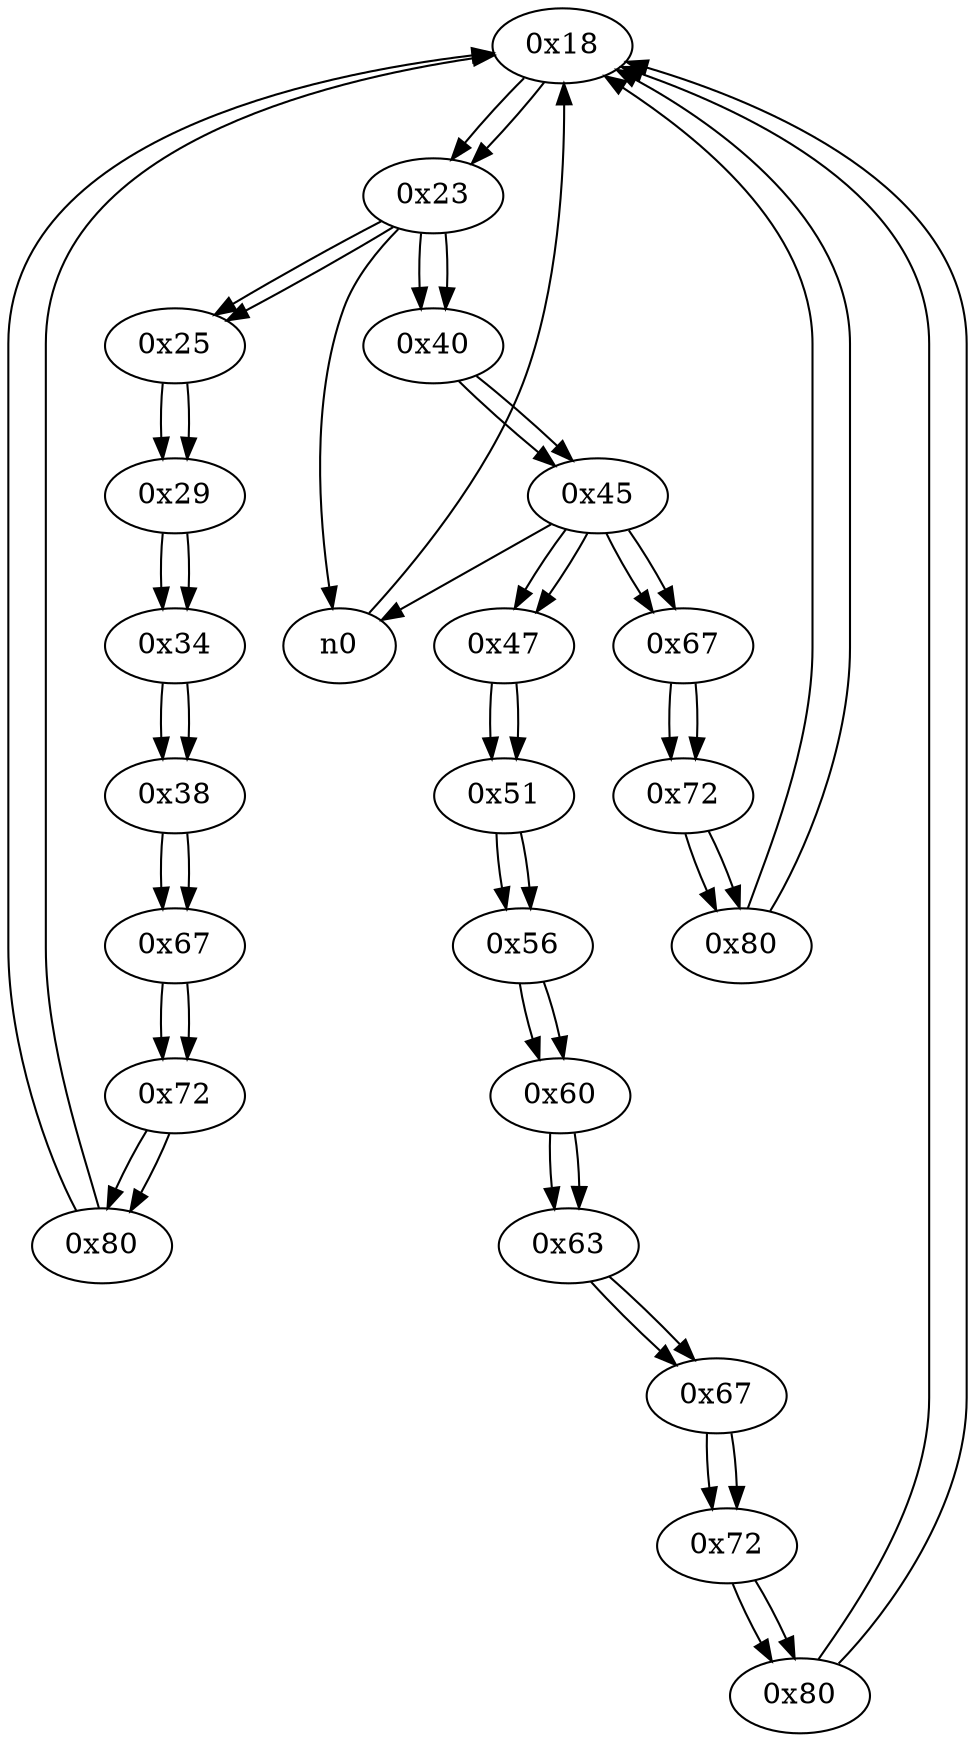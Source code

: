 digraph G{
/* nodes */
  n1 [label="0x18"]
  n2 [label="0x23"]
  n3 [label="0x25"]
  n4 [label="0x29"]
  n5 [label="0x34"]
  n6 [label="0x38"]
  n7 [label="0x67"]
  n8 [label="0x72"]
  n9 [label="0x80"]
  n10 [label="0x40"]
  n11 [label="0x45"]
  n12 [label="0x67"]
  n13 [label="0x72"]
  n14 [label="0x80"]
  n15 [label="0x47"]
  n16 [label="0x51"]
  n17 [label="0x56"]
  n18 [label="0x60"]
  n19 [label="0x63"]
  n20 [label="0x67"]
  n21 [label="0x72"]
  n22 [label="0x80"]
/* edges */
n1 -> n2;
n22 -> n1;
n14 -> n1;
n9 -> n1;
n0 -> n1;
n2 -> n10;
n2 -> n0;
n2 -> n3;
n1 -> n2;
n3 -> n4;
n2 -> n3;
n4 -> n5;
n3 -> n4;
n5 -> n6;
n4 -> n5;
n6 -> n7;
n5 -> n6;
n7 -> n8;
n6 -> n7;
n8 -> n9;
n7 -> n8;
n9 -> n1;
n8 -> n9;
n10 -> n11;
n2 -> n10;
n11 -> n15;
n11 -> n0;
n11 -> n12;
n10 -> n11;
n12 -> n13;
n11 -> n12;
n13 -> n14;
n12 -> n13;
n14 -> n1;
n13 -> n14;
n15 -> n16;
n11 -> n15;
n16 -> n17;
n15 -> n16;
n17 -> n18;
n16 -> n17;
n18 -> n19;
n17 -> n18;
n19 -> n20;
n18 -> n19;
n20 -> n21;
n19 -> n20;
n21 -> n22;
n20 -> n21;
n22 -> n1;
n21 -> n22;
}
